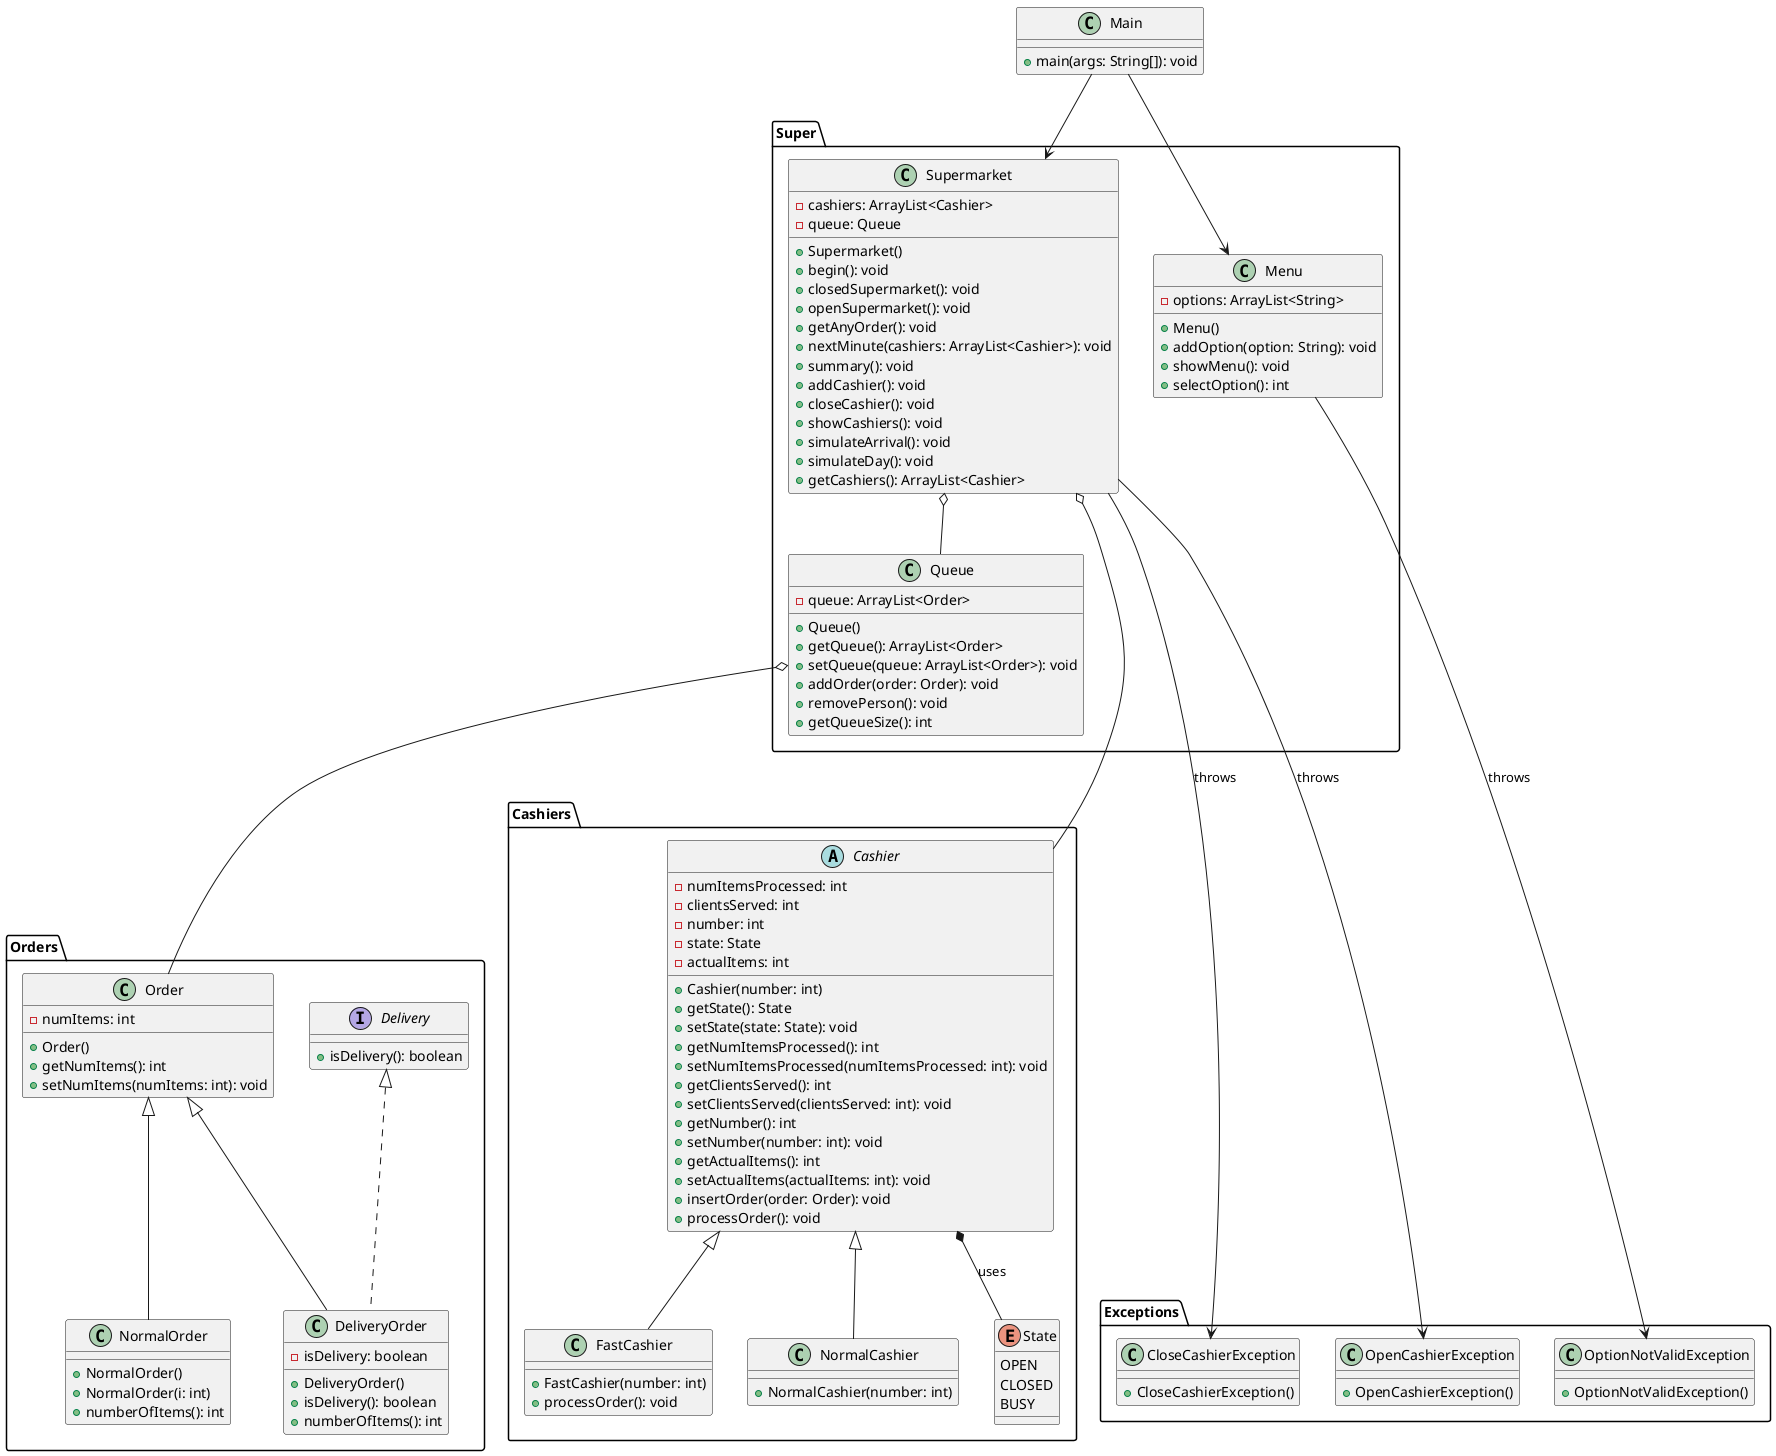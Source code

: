 @startuml

package Cashiers {
  abstract class Cashier {
    - numItemsProcessed: int
    - clientsServed: int
    - number: int
    - state: State
    - actualItems: int
    + Cashier(number: int)
    + getState(): State
    + setState(state: State): void
    + getNumItemsProcessed(): int
    + setNumItemsProcessed(numItemsProcessed: int): void
    + getClientsServed(): int
    + setClientsServed(clientsServed: int): void
    + getNumber(): int
    + setNumber(number: int): void
    + getActualItems(): int
    + setActualItems(actualItems: int): void
    + insertOrder(order: Order): void
    + processOrder(): void
  }

  class FastCashier {
    + FastCashier(number: int)
    + processOrder(): void
  }

  class NormalCashier {
    + NormalCashier(number: int)
  }

  enum State {
    OPEN
    CLOSED
    BUSY
  }
}

package Exceptions {
class OptionNotValidException {
    + OptionNotValidException()
  }
  class CloseCashierException {
    + CloseCashierException()
  }

  class OpenCashierException {
    + OpenCashierException()
  }
}

package Orders {
  interface Delivery {
    + isDelivery(): boolean
  }

  class Order {
    - numItems: int
    + Order()
    + getNumItems(): int
    + setNumItems(numItems: int): void
  }

  class DeliveryOrder {
    - isDelivery: boolean
    + DeliveryOrder()
    + isDelivery(): boolean
    + numberOfItems(): int
  }

  class NormalOrder {
    + NormalOrder()
    + NormalOrder(i: int)
    + numberOfItems(): int
  }
}
package Super{
class Supermarket {
  - cashiers: ArrayList<Cashier>
  - queue: Queue
  + Supermarket()
  + begin(): void
  + closedSupermarket(): void
  + openSupermarket(): void
  + getAnyOrder(): void
  + nextMinute(cashiers: ArrayList<Cashier>): void
  + summary(): void
  + addCashier(): void
  + closeCashier(): void
  + showCashiers(): void
  + simulateArrival(): void
  + simulateDay(): void
  + getCashiers(): ArrayList<Cashier>
}

class Queue {
  - queue: ArrayList<Order>
  + Queue()
  + getQueue(): ArrayList<Order>
  + setQueue(queue: ArrayList<Order>): void
  + addOrder(order: Order): void
  + removePerson(): void
  + getQueueSize(): int
}

class Menu {
  - options: ArrayList<String>
  + Menu()
  + addOption(option: String): void
  + showMenu(): void
  + selectOption(): int
}
}
class Main {
  + main(args: String[]): void
}

Menu--> OptionNotValidException: throws
Supermarket  ---->  OpenCashierException: throws
Supermarket  ---->  CloseCashierException: throws

Cashier <|-- FastCashier
Cashier <|-- NormalCashier
Cashier  *--  State: uses
Main --> Supermarket
Main --> Menu


Order <|-- DeliveryOrder
Order <|-- NormalOrder

Delivery <|.. DeliveryOrder
Queue  o-- Order
Supermarket  o---  Cashier
Supermarket  o-- Queue


@enduml